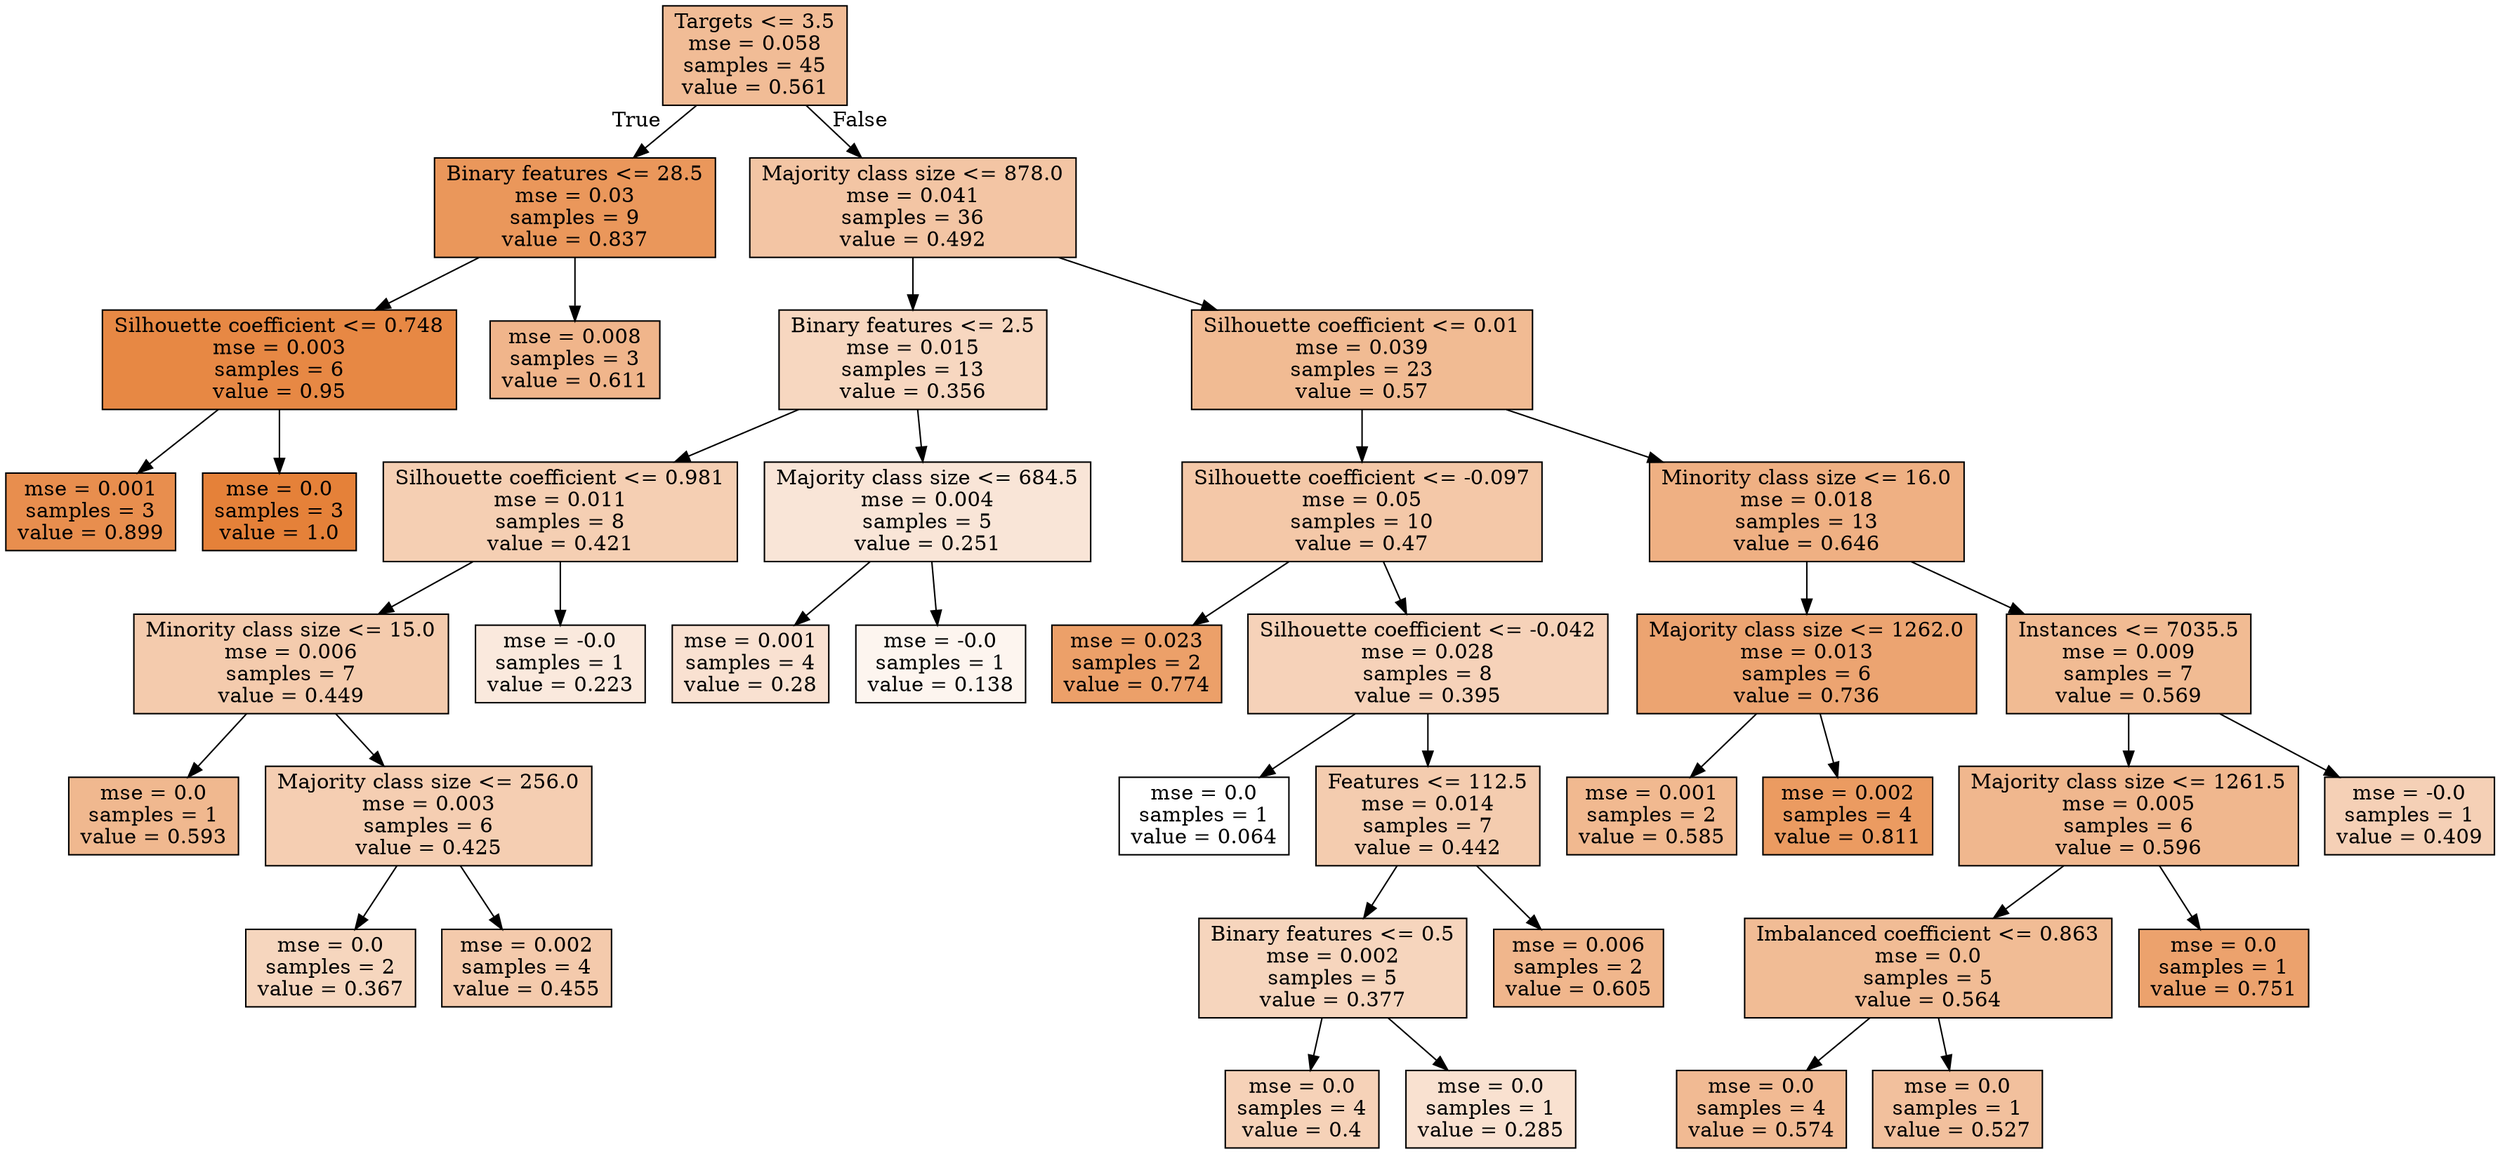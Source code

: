 digraph Tree {
node [shape=box, style="filled", color="black"] ;
0 [label="Targets <= 3.5\nmse = 0.058\nsamples = 45\nvalue = 0.561", fillcolor="#e5813987"] ;
1 [label="Binary features <= 28.5\nmse = 0.03\nsamples = 9\nvalue = 0.837", fillcolor="#e58139d3"] ;
0 -> 1 [labeldistance=2.5, labelangle=45, headlabel="True"] ;
2 [label="Silhouette coefficient <= 0.748\nmse = 0.003\nsamples = 6\nvalue = 0.95", fillcolor="#e58139f1"] ;
1 -> 2 ;
3 [label="mse = 0.001\nsamples = 3\nvalue = 0.899", fillcolor="#e58139e4"] ;
2 -> 3 ;
4 [label="mse = 0.0\nsamples = 3\nvalue = 1.0", fillcolor="#e58139ff"] ;
2 -> 4 ;
5 [label="mse = 0.008\nsamples = 3\nvalue = 0.611", fillcolor="#e5813995"] ;
1 -> 5 ;
6 [label="Majority class size <= 878.0\nmse = 0.041\nsamples = 36\nvalue = 0.492", fillcolor="#e5813975"] ;
0 -> 6 [labeldistance=2.5, labelangle=-45, headlabel="False"] ;
7 [label="Binary features <= 2.5\nmse = 0.015\nsamples = 13\nvalue = 0.356", fillcolor="#e5813950"] ;
6 -> 7 ;
8 [label="Silhouette coefficient <= 0.981\nmse = 0.011\nsamples = 8\nvalue = 0.421", fillcolor="#e5813961"] ;
7 -> 8 ;
9 [label="Minority class size <= 15.0\nmse = 0.006\nsamples = 7\nvalue = 0.449", fillcolor="#e5813969"] ;
8 -> 9 ;
10 [label="mse = 0.0\nsamples = 1\nvalue = 0.593", fillcolor="#e5813990"] ;
9 -> 10 ;
11 [label="Majority class size <= 256.0\nmse = 0.003\nsamples = 6\nvalue = 0.425", fillcolor="#e5813962"] ;
9 -> 11 ;
12 [label="mse = 0.0\nsamples = 2\nvalue = 0.367", fillcolor="#e5813953"] ;
11 -> 12 ;
13 [label="mse = 0.002\nsamples = 4\nvalue = 0.455", fillcolor="#e581396a"] ;
11 -> 13 ;
14 [label="mse = -0.0\nsamples = 1\nvalue = 0.223", fillcolor="#e581392b"] ;
8 -> 14 ;
15 [label="Majority class size <= 684.5\nmse = 0.004\nsamples = 5\nvalue = 0.251", fillcolor="#e5813933"] ;
7 -> 15 ;
16 [label="mse = 0.001\nsamples = 4\nvalue = 0.28", fillcolor="#e581393b"] ;
15 -> 16 ;
17 [label="mse = -0.0\nsamples = 1\nvalue = 0.138", fillcolor="#e5813914"] ;
15 -> 17 ;
18 [label="Silhouette coefficient <= 0.01\nmse = 0.039\nsamples = 23\nvalue = 0.57", fillcolor="#e581398a"] ;
6 -> 18 ;
19 [label="Silhouette coefficient <= -0.097\nmse = 0.05\nsamples = 10\nvalue = 0.47", fillcolor="#e581396f"] ;
18 -> 19 ;
20 [label="mse = 0.023\nsamples = 2\nvalue = 0.774", fillcolor="#e58139c1"] ;
19 -> 20 ;
21 [label="Silhouette coefficient <= -0.042\nmse = 0.028\nsamples = 8\nvalue = 0.395", fillcolor="#e581395a"] ;
19 -> 21 ;
22 [label="mse = 0.0\nsamples = 1\nvalue = 0.064", fillcolor="#e5813900"] ;
21 -> 22 ;
23 [label="Features <= 112.5\nmse = 0.014\nsamples = 7\nvalue = 0.442", fillcolor="#e5813967"] ;
21 -> 23 ;
24 [label="Binary features <= 0.5\nmse = 0.002\nsamples = 5\nvalue = 0.377", fillcolor="#e5813955"] ;
23 -> 24 ;
25 [label="mse = 0.0\nsamples = 4\nvalue = 0.4", fillcolor="#e581395b"] ;
24 -> 25 ;
26 [label="mse = 0.0\nsamples = 1\nvalue = 0.285", fillcolor="#e581393c"] ;
24 -> 26 ;
27 [label="mse = 0.006\nsamples = 2\nvalue = 0.605", fillcolor="#e5813993"] ;
23 -> 27 ;
28 [label="Minority class size <= 16.0\nmse = 0.018\nsamples = 13\nvalue = 0.646", fillcolor="#e581399f"] ;
18 -> 28 ;
29 [label="Majority class size <= 1262.0\nmse = 0.013\nsamples = 6\nvalue = 0.736", fillcolor="#e58139b7"] ;
28 -> 29 ;
30 [label="mse = 0.001\nsamples = 2\nvalue = 0.585", fillcolor="#e581398e"] ;
29 -> 30 ;
31 [label="mse = 0.002\nsamples = 4\nvalue = 0.811", fillcolor="#e58139cb"] ;
29 -> 31 ;
32 [label="Instances <= 7035.5\nmse = 0.009\nsamples = 7\nvalue = 0.569", fillcolor="#e581398a"] ;
28 -> 32 ;
33 [label="Majority class size <= 1261.5\nmse = 0.005\nsamples = 6\nvalue = 0.596", fillcolor="#e5813991"] ;
32 -> 33 ;
34 [label="Imbalanced coefficient <= 0.863\nmse = 0.0\nsamples = 5\nvalue = 0.564", fillcolor="#e5813988"] ;
33 -> 34 ;
35 [label="mse = 0.0\nsamples = 4\nvalue = 0.574", fillcolor="#e581398b"] ;
34 -> 35 ;
36 [label="mse = 0.0\nsamples = 1\nvalue = 0.527", fillcolor="#e581397e"] ;
34 -> 36 ;
37 [label="mse = 0.0\nsamples = 1\nvalue = 0.751", fillcolor="#e58139bb"] ;
33 -> 37 ;
38 [label="mse = -0.0\nsamples = 1\nvalue = 0.409", fillcolor="#e581395e"] ;
32 -> 38 ;
}